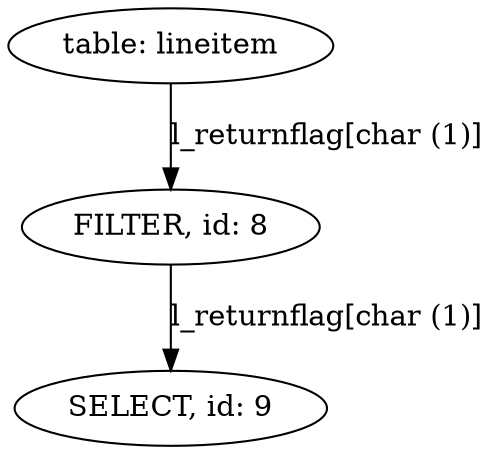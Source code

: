 digraph {
"table: lineitem" -> "FILTER, id: 8"[label="l_returnflag[char (1)]"]
"FILTER, id: 8" -> "SELECT, id: 9"[label="l_returnflag[char (1)]"]
}

